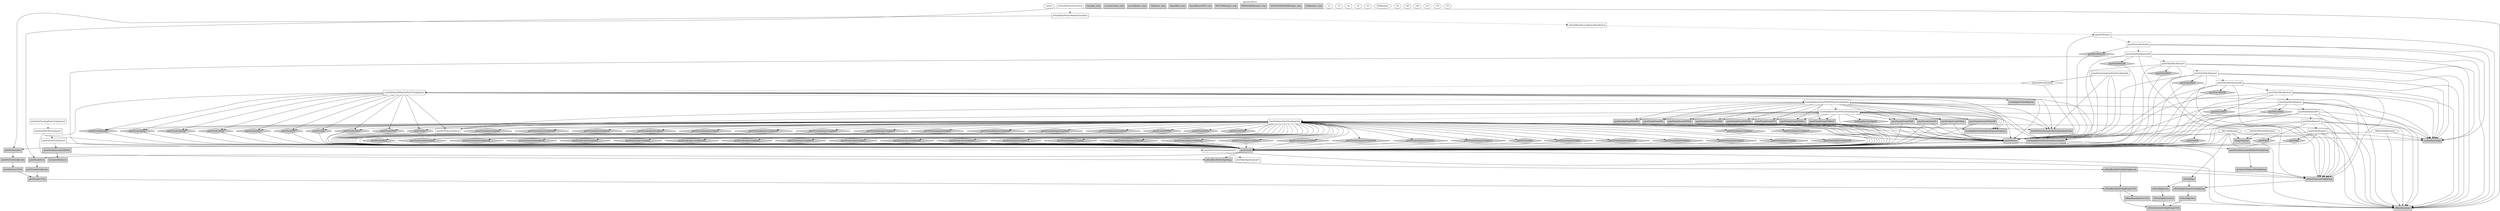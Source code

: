 digraph RECO {
graph [
label="process RECO", labelloc=top];
0[color=black, fillcolor=white, label=source, shape=oval, style=filled, tooltip=EmptySource];
1[color=black, fillcolor=lightgrey, label=TriggerResults, shape=note, style=filled, tooltip=TriggerResultInserter];
2[color=black, fillcolor=lightgrey, label=raw2digi_step, shape=box, style=filled, tooltip=PathStatusInserter];
3[color=black, fillcolor=lightgrey, label=reconstruction_step, shape=box, style=filled, tooltip=PathStatusInserter];
4[color=black, fillcolor=lightgrey, label=prevalidation_step, shape=box, style=filled, tooltip=PathStatusInserter];
5[color=black, fillcolor=lightgrey, label=validation_step, shape=box, style=filled, tooltip=EndPathStatusInserter];
6[color=black, fillcolor=lightgrey, label=dqmoffline_step, shape=box, style=filled, tooltip=EndPathStatusInserter];
7[color=black, fillcolor=lightgrey, label=dqmofflineOnPAT_step, shape=box, style=filled, tooltip=EndPathStatusInserter];
8[color=black, fillcolor=lightgrey, label=RECOSIMoutput_step, shape=box, style=filled, tooltip=EndPathStatusInserter];
9[color=black, fillcolor=lightgrey, label=MINIAODSIMoutput_step, shape=box, style=filled, tooltip=EndPathStatusInserter];
10[color=black, fillcolor=lightgrey, label=NANOEDMAODSIMoutput_step, shape=box, style=filled, tooltip=EndPathStatusInserter];
11[color=black, fillcolor=lightgrey, label=DQMoutput_step, shape=box, style=filled, tooltip=EndPathStatusInserter];
12;
13[color=black, fillcolor=lightgrey, label="siPixelRecHitsPreSplitting@cuda", shape=box, style=filled, tooltip=SiPixelRecHitFromCUDAHIonPhase1];
14;
15[color=black, fillcolor=lightgrey, label="pixelVerticesSoA@cuda", shape=box, style=filled, tooltip=PixelVertexSoAFromCUDA];
16;
17[color=black, fillcolor=lightgrey, label="pixelTracksSoA@cuda", shape=box, style=filled, tooltip=PixelTrackSoAFromCUDAHIonPhase1];
18;
19;
20[color=black, fillcolor=white, label=simHitTPAssocProducer, shape=box, style=filled, tooltip=SimHitTPAssociationProducer];
21[color=black, fillcolor=white, label=trackValidatorPixelTrackingOnly, shape=box, style=filled, tooltip=MultiTrackValidator];
22[color=black, fillcolor=white, label=trackValidatorFromPVPixelTrackingOnly, shape=box, style=filled, tooltip=MultiTrackValidator];
23[color=black, fillcolor=white, label=trackValidatorFromPVAllTPPixelTrackingOnly, shape=box, style=filled, tooltip=MultiTrackValidator];
24[color=black, fillcolor=white, label=trackValidatorBHadronPixelTrackingOnly, shape=box, style=filled, tooltip=MultiTrackValidator];
25[color=black, fillcolor=white, label=selectedPixelVertices, shape=diamond, style=filled, tooltip=VertexSelector];
26[color=black, fillcolor=white, label=pixelVertexAnalysisPixelTrackingOnly, shape=box, style=filled, tooltip=PrimaryVertexAnalyzer4PUSlimmed];
27[color=black, fillcolor=white, label=pixelOnlyDigisAnalyzerV, shape=box, style=filled, tooltip=SiPixelPhase1DigisV];
28[color=black, fillcolor=white, label=pixelOnlyTrackClustersAnalyzerV, shape=box, style=filled, tooltip=SiPixelPhase1TrackClustersV];
29[color=black, fillcolor=white, label=pixelOnlyHitsAnalyzerV, shape=box, style=filled, tooltip=SiPixelPhase1HitsV];
30[color=black, fillcolor=white, label=pixelOnlyRecHitsAnalyzerV, shape=box, style=filled, tooltip=SiPixelPhase1RecHitsV];
31[color=black, fillcolor=white, label=pixelOnlyTrackingParticleAnalyzerV, shape=box, style=filled, tooltip=SiPixelPhase1TrackingParticleV];
32[color=black, fillcolor=white, label=pixelTrksMonitorL, shape=box, style=filled, tooltip=TrackingMonitor];
33[color=black, fillcolor=white, label=pixelTrksMonitorT, shape=box, style=filled, tooltip=TrackingMonitor];
34[color=black, fillcolor=white, label=pixelTrksMonitorHP, shape=box, style=filled, tooltip=TrackingMonitor];
35[color=black, fillcolor=white, label=pixelTrks3HitsMonitorL, shape=box, style=filled, tooltip=TrackingMonitor];
36[color=black, fillcolor=white, label=pixelTrks3HitsMonitorT, shape=box, style=filled, tooltip=TrackingMonitor];
37[color=black, fillcolor=white, label=pixelTrks3HitsMonitorHP, shape=box, style=filled, tooltip=TrackingMonitor];
38[color=black, fillcolor=white, label=pixelTrks4HitsMonitorL, shape=box, style=filled, tooltip=TrackingMonitor];
39[color=black, fillcolor=white, label=pixelTrks4HitsMonitorT, shape=box, style=filled, tooltip=TrackingMonitor];
40[color=black, fillcolor=white, label=pixelTrks4HitsMonitorHP, shape=box, style=filled, tooltip=TrackingMonitor];
41[color=black, fillcolor=white, label=pixelVertexResolution, shape=box, style=filled, tooltip=PrimaryVertexResolution];
42[color=black, fillcolor=white, label=pixelPVMonitor, shape=box, style=filled, tooltip=PrimaryVertexMonitor];
43[color=black, fillcolor=white, label=siPixelHIonPhase1MonitorRecHitsSoA, shape=box, style=filled, tooltip=SiPixelHIonPhase1MonitorRecHitsSoA];
44[color=black, fillcolor=white, label=siPixelHIonPhase1MonitorTrackSoA, shape=box, style=filled, tooltip=SiPixelHIonPhase1MonitorTrackSoA];
45[color=black, fillcolor=white, label=siPixelMonitorVertexSoA, shape=box, style=filled, tooltip=SiPixelMonitorVertexSoA];
46[color=black, fillcolor=white, label=RECOSIMoutput, shape=oval, style=filled, tooltip=PoolOutputModule];
47[color=black, fillcolor=white, label=MINIAODSIMoutput, shape=oval, style=filled, tooltip=PoolOutputModule];
48[color=black, fillcolor=white, label=NANOEDMAODSIMoutput, shape=oval, style=filled, tooltip=PoolOutputModule];
49[color=black, fillcolor=white, label=DQMoutput, shape=oval, style=filled, tooltip=DQMRootOutputModule];
50;
51[color=black, fillcolor=lightgrey, label=PixelVertexAssociatorByPositionAndTracks, shape=box, style=filled, tooltip=VertexAssociatorByPositionAndTracksProducer];
52[color=black, fillcolor=lightgrey, label=goodPixelVertices, shape=diamond, style=filled, tooltip=VertexSelector];
53[color=black, fillcolor=lightgrey, label=offlineBeamSpot, shape=box, style=filled, tooltip=BeamSpotProducer];
54[color=black, fillcolor=lightgrey, label=offlineBeamSpotToCUDA, shape=box, style=filled, tooltip=BeamSpotToCUDA];
55[color=black, fillcolor=lightgrey, label=pixelTracks, shape=box, style=filled, tooltip=PixelTrackProducerFromSoAHIonPhase1];
56[color=black, fillcolor=lightgrey, label=pixelTracks3hits, shape=diamond, style=filled, tooltip=TrackRefSelector];
57[color=black, fillcolor=lightgrey, label=pixelTracks3hitsHP, shape=diamond, style=filled, tooltip=TrackRefSelector];
58[color=black, fillcolor=lightgrey, label=pixelTracks3hitsL, shape=diamond, style=filled, tooltip=TrackRefSelector];
59[color=black, fillcolor=lightgrey, label=pixelTracks3hitsT, shape=diamond, style=filled, tooltip=TrackRefSelector];
60[color=black, fillcolor=lightgrey, label=pixelTracks3pix0striphits, shape=diamond, style=filled, tooltip=TrackRefSelector];
61[color=black, fillcolor=lightgrey, label=pixelTracks3pix0striphitsHP, shape=diamond, style=filled, tooltip=TrackRefSelector];
62[color=black, fillcolor=lightgrey, label=pixelTracks3pix0striphitsL, shape=diamond, style=filled, tooltip=TrackRefSelector];
63[color=black, fillcolor=lightgrey, label=pixelTracks3pix0striphitsT, shape=diamond, style=filled, tooltip=TrackRefSelector];
64[color=black, fillcolor=lightgrey, label=pixelTracks3pix1striphits, shape=diamond, style=filled, tooltip=TrackRefSelector];
65[color=black, fillcolor=lightgrey, label=pixelTracks3pix1striphitsHP, shape=diamond, style=filled, tooltip=TrackRefSelector];
66[color=black, fillcolor=lightgrey, label=pixelTracks3pix1striphitsL, shape=diamond, style=filled, tooltip=TrackRefSelector];
67[color=black, fillcolor=lightgrey, label=pixelTracks3pix1striphitsT, shape=diamond, style=filled, tooltip=TrackRefSelector];
68[color=black, fillcolor=lightgrey, label=pixelTracks3pix2striphits, shape=diamond, style=filled, tooltip=TrackRefSelector];
69[color=black, fillcolor=lightgrey, label=pixelTracks3pix2striphitsHP, shape=diamond, style=filled, tooltip=TrackRefSelector];
70[color=black, fillcolor=lightgrey, label=pixelTracks3pix2striphitsL, shape=diamond, style=filled, tooltip=TrackRefSelector];
71[color=black, fillcolor=lightgrey, label=pixelTracks3pix2striphitsT, shape=diamond, style=filled, tooltip=TrackRefSelector];
72[color=black, fillcolor=lightgrey, label=pixelTracks3pixge1striphits, shape=diamond, style=filled, tooltip=TrackRefSelector];
73[color=black, fillcolor=lightgrey, label=pixelTracks3pixge1striphitsHP, shape=diamond, style=filled, tooltip=TrackRefSelector];
74[color=black, fillcolor=lightgrey, label=pixelTracks3pixge1striphitsL, shape=diamond, style=filled, tooltip=TrackRefSelector];
75[color=black, fillcolor=lightgrey, label=pixelTracks3pixge1striphitsT, shape=diamond, style=filled, tooltip=TrackRefSelector];
76[color=black, fillcolor=lightgrey, label=pixelTracks3pixge2striphits, shape=diamond, style=filled, tooltip=TrackRefSelector];
77[color=black, fillcolor=lightgrey, label=pixelTracks3pixge2striphitsHP, shape=diamond, style=filled, tooltip=TrackRefSelector];
78[color=black, fillcolor=lightgrey, label=pixelTracks3pixge2striphitsL, shape=diamond, style=filled, tooltip=TrackRefSelector];
79[color=black, fillcolor=lightgrey, label=pixelTracks3pixge2striphitsT, shape=diamond, style=filled, tooltip=TrackRefSelector];
80[color=black, fillcolor=lightgrey, label=pixelTracks4hits, shape=diamond, style=filled, tooltip=TrackRefSelector];
81[color=black, fillcolor=lightgrey, label=pixelTracks4hitsHP, shape=diamond, style=filled, tooltip=TrackRefSelector];
82[color=black, fillcolor=lightgrey, label=pixelTracks4hitsL, shape=diamond, style=filled, tooltip=TrackRefSelector];
83[color=black, fillcolor=lightgrey, label=pixelTracks4hitsT, shape=diamond, style=filled, tooltip=TrackRefSelector];
84[color=black, fillcolor=lightgrey, label=pixelTracks4pix0striphits, shape=diamond, style=filled, tooltip=TrackRefSelector];
85[color=black, fillcolor=lightgrey, label=pixelTracks4pix0striphitsHP, shape=diamond, style=filled, tooltip=TrackRefSelector];
86[color=black, fillcolor=lightgrey, label=pixelTracks4pix0striphitsL, shape=diamond, style=filled, tooltip=TrackRefSelector];
87[color=black, fillcolor=lightgrey, label=pixelTracks4pix0striphitsT, shape=diamond, style=filled, tooltip=TrackRefSelector];
88[color=black, fillcolor=lightgrey, label=pixelTracks4pix1striphits, shape=diamond, style=filled, tooltip=TrackRefSelector];
89[color=black, fillcolor=lightgrey, label=pixelTracks4pix1striphitsHP, shape=diamond, style=filled, tooltip=TrackRefSelector];
90[color=black, fillcolor=lightgrey, label=pixelTracks4pix1striphitsL, shape=diamond, style=filled, tooltip=TrackRefSelector];
91[color=black, fillcolor=lightgrey, label=pixelTracks4pix1striphitsT, shape=diamond, style=filled, tooltip=TrackRefSelector];
92[color=black, fillcolor=lightgrey, label=pixelTracks4pix2striphits, shape=diamond, style=filled, tooltip=TrackRefSelector];
93[color=black, fillcolor=lightgrey, label=pixelTracks4pix2striphitsHP, shape=diamond, style=filled, tooltip=TrackRefSelector];
94[color=black, fillcolor=lightgrey, label=pixelTracks4pix2striphitsL, shape=diamond, style=filled, tooltip=TrackRefSelector];
95[color=black, fillcolor=lightgrey, label=pixelTracks4pix2striphitsT, shape=diamond, style=filled, tooltip=TrackRefSelector];
96[color=black, fillcolor=lightgrey, label=pixelTracks4pixge1striphits, shape=diamond, style=filled, tooltip=TrackRefSelector];
97[color=black, fillcolor=lightgrey, label=pixelTracks4pixge1striphitsHP, shape=diamond, style=filled, tooltip=TrackRefSelector];
98[color=black, fillcolor=lightgrey, label=pixelTracks4pixge1striphitsL, shape=diamond, style=filled, tooltip=TrackRefSelector];
99[color=black, fillcolor=lightgrey, label=pixelTracks4pixge1striphitsT, shape=diamond, style=filled, tooltip=TrackRefSelector];
100[color=black, fillcolor=lightgrey, label=pixelTracks4pixge2striphits, shape=diamond, style=filled, tooltip=TrackRefSelector];
101[color=black, fillcolor=lightgrey, label=pixelTracks4pixge2striphitsHP, shape=diamond, style=filled, tooltip=TrackRefSelector];
102[color=black, fillcolor=lightgrey, label=pixelTracks4pixge2striphitsL, shape=diamond, style=filled, tooltip=TrackRefSelector];
103[color=black, fillcolor=lightgrey, label=pixelTracks4pixge2striphitsT, shape=diamond, style=filled, tooltip=TrackRefSelector];
104[color=black, fillcolor=lightgrey, label=pixelTracksCUDA, shape=box, style=filled, tooltip=CAHitNtupletCUDAHIonPhase1];
105[color=black, fillcolor=lightgrey, label=pixelTracksFromPV, shape=box, style=filled, tooltip=TrackWithVertexRefSelector];
106[color=black, fillcolor=lightgrey, label=pixelTracksFromPV4hits, shape=box, style=filled, tooltip=TrackWithVertexRefSelector];
107[color=black, fillcolor=lightgrey, label=pixelTracksFromPV4hitsHP, shape=box, style=filled, tooltip=TrackWithVertexRefSelector];
108[color=black, fillcolor=lightgrey, label=pixelTracksFromPV4hitsL, shape=box, style=filled, tooltip=TrackWithVertexRefSelector];
109[color=black, fillcolor=lightgrey, label=pixelTracksFromPV4hitsT, shape=box, style=filled, tooltip=TrackWithVertexRefSelector];
110[color=black, fillcolor=lightgrey, label=pixelTracksFromPVHP, shape=box, style=filled, tooltip=TrackWithVertexRefSelector];
111[color=black, fillcolor=lightgrey, label=pixelTracksFromPVL, shape=box, style=filled, tooltip=TrackWithVertexRefSelector];
112[color=black, fillcolor=lightgrey, label=pixelTracksFromPVPt09, shape=box, style=filled, tooltip=TrackWithVertexRefSelector];
113[color=black, fillcolor=lightgrey, label=pixelTracksFromPVPt09HP, shape=box, style=filled, tooltip=TrackWithVertexRefSelector];
114[color=black, fillcolor=lightgrey, label=pixelTracksFromPVPt09L, shape=box, style=filled, tooltip=TrackWithVertexRefSelector];
115[color=black, fillcolor=lightgrey, label=pixelTracksFromPVPt09T, shape=box, style=filled, tooltip=TrackWithVertexRefSelector];
116[color=black, fillcolor=lightgrey, label=pixelTracksFromPVT, shape=box, style=filled, tooltip=TrackWithVertexRefSelector];
117[color=black, fillcolor=lightgrey, label=pixelTracksHP, shape=diamond, style=filled, tooltip=TrackRefSelector];
118[color=black, fillcolor=lightgrey, label=pixelTracksL, shape=diamond, style=filled, tooltip=TrackRefSelector];
119[color=black, fillcolor=lightgrey, label=pixelTracksPt09, shape=diamond, style=filled, tooltip=TrackRefSelector];
120[color=black, fillcolor=lightgrey, label=pixelTracksPt09HP, shape=diamond, style=filled, tooltip=TrackRefSelector];
121[color=black, fillcolor=lightgrey, label=pixelTracksPt09L, shape=diamond, style=filled, tooltip=TrackRefSelector];
122[color=black, fillcolor=lightgrey, label=pixelTracksPt09T, shape=diamond, style=filled, tooltip=TrackRefSelector];
123[color=black, fillcolor=lightgrey, label=pixelTracksSoA, shape=box, style=filled, tooltip=SwitchProducer];
124[color=black, fillcolor=lightgrey, label=pixelTracksT, shape=diamond, style=filled, tooltip=TrackRefSelector];
125[color=black, fillcolor=lightgrey, label=pixelTrks3HitsHP, shape=diamond, style=filled, tooltip=TrackSelector];
126[color=black, fillcolor=lightgrey, label=pixelTrks3HitsL, shape=diamond, style=filled, tooltip=TrackSelector];
127[color=black, fillcolor=lightgrey, label=pixelTrks3HitsT, shape=diamond, style=filled, tooltip=TrackSelector];
128[color=black, fillcolor=lightgrey, label=pixelTrks4HitsHP, shape=diamond, style=filled, tooltip=TrackSelector];
129[color=black, fillcolor=lightgrey, label=pixelTrks4HitsL, shape=diamond, style=filled, tooltip=TrackSelector];
130[color=black, fillcolor=lightgrey, label=pixelTrks4HitsT, shape=diamond, style=filled, tooltip=TrackSelector];
131[color=black, fillcolor=lightgrey, label=pixelTrksHP, shape=diamond, style=filled, tooltip=TrackSelector];
132[color=black, fillcolor=lightgrey, label=pixelTrksL, shape=diamond, style=filled, tooltip=TrackSelector];
133[color=black, fillcolor=lightgrey, label=pixelTrksT, shape=diamond, style=filled, tooltip=TrackSelector];
134[color=black, fillcolor=lightgrey, label=pixelVertices, shape=box, style=filled, tooltip=PixelVertexProducerFromSoA];
135[color=black, fillcolor=lightgrey, label=pixelVerticesCUDA, shape=box, style=filled, tooltip=PixelVertexProducerCUDAHIonPhase1];
136[color=black, fillcolor=lightgrey, label=pixelVerticesSoA, shape=box, style=filled, tooltip=SwitchProducer];
137[color=black, fillcolor=lightgrey, label=quickTrackAssociatorByHits, shape=box, style=filled, tooltip=QuickTrackAssociatorByHitsProducer];
138[color=black, fillcolor=lightgrey, label=quickTrackAssociatorByHitsPreSplitting, shape=box, style=filled, tooltip=QuickTrackAssociatorByHitsProducer];
139[color=black, fillcolor=lightgrey, label=scalersRawToDigi, shape=box, style=filled, tooltip=ScalersRawToDigi];
140;
141[color=black, fillcolor=lightgrey, label=siPixelClustersPreSplitting, shape=box, style=filled, tooltip=SwitchProducer];
142[color=black, fillcolor=lightgrey, label=siPixelClustersPreSplittingCUDA, shape=box, style=filled, tooltip=SiPixelRawToClusterCUDAHIonPhase1];
143[color=black, fillcolor=lightgrey, label=siPixelDigiErrors, shape=box, style=filled, tooltip=SiPixelDigiErrorsFromSoA];
144[color=black, fillcolor=lightgrey, label=siPixelDigiErrorsSoA, shape=box, style=filled, tooltip=SiPixelDigiErrorsSoAFromCUDA];
145[color=black, fillcolor=lightgrey, label=siPixelDigis, shape=box, style=filled, tooltip=SwitchProducer];
146[color=black, fillcolor=lightgrey, label=siPixelDigisClustersPreSplitting, shape=box, style=filled, tooltip=SiPixelDigisClustersFromSoAHIonPhase1];
147[color=black, fillcolor=lightgrey, label=siPixelDigisSoA, shape=box, style=filled, tooltip=SiPixelDigisSoAFromCUDA];
148[color=black, fillcolor=lightgrey, label=siPixelRecHitsPreSplitting, shape=box, style=filled, tooltip=SwitchProducer];
149;
150[color=black, fillcolor=lightgrey, label=siPixelRecHitsPreSplittingCUDA, shape=box, style=filled, tooltip=SiPixelRecHitCUDAHIonPhase1];
151;
152[color=black, fillcolor=lightgrey, label=tpClusterProducer, shape=box, style=filled, tooltip=ClusterTPAssociationProducer];
153[color=black, fillcolor=lightgrey, label=tpClusterProducerPreSplitting, shape=box, style=filled, tooltip=ClusterTPAssociationProducer];
154;
155;
156[color=black, fillcolor=lightgrey, label=trackingParticleNumberOfLayersProducer, shape=box, style=filled, tooltip=TrackingParticleNumberOfLayersProducer];
157[color=black, fillcolor=lightgrey, label=trackingParticlePixelTrackAsssociation, shape=box, style=filled, tooltip=TrackAssociatorEDProducer];
158[color=black, fillcolor=lightgrey, label=trackingParticlesBHadron, shape=box, style=filled, tooltip=TrackingParticleBHadronRefSelector];
159[color=black, fillcolor=lightgrey, label=trackingParticlesSignal, shape=diamond, style=filled, tooltip=TrackingParticleRefSelector];
13 -> 150;
13 -> 141;
15 -> 135;
17 -> 104;
21 -> 55;
21 -> 119;
21 -> 56;
21 -> 80;
21 -> 84;
21 -> 88;
21 -> 92;
21 -> 96;
21 -> 100;
21 -> 60;
21 -> 64;
21 -> 68;
21 -> 72;
21 -> 76;
21 -> 118;
21 -> 121;
21 -> 58;
21 -> 82;
21 -> 86;
21 -> 90;
21 -> 94;
21 -> 98;
21 -> 102;
21 -> 62;
21 -> 66;
21 -> 70;
21 -> 74;
21 -> 78;
21 -> 124;
21 -> 122;
21 -> 59;
21 -> 83;
21 -> 87;
21 -> 91;
21 -> 95;
21 -> 99;
21 -> 103;
21 -> 63;
21 -> 67;
21 -> 71;
21 -> 75;
21 -> 79;
21 -> 117;
21 -> 120;
21 -> 57;
21 -> 81;
21 -> 85;
21 -> 89;
21 -> 93;
21 -> 97;
21 -> 101;
21 -> 61;
21 -> 65;
21 -> 69;
21 -> 73;
21 -> 77;
21 -> 53;
21 -> 156;
21 -> 134;
21 -> 51;
21 -> 20;
21 -> 157;
22 -> 159;
22 -> 105;
22 -> 112;
22 -> 106;
22 -> 111;
22 -> 116;
22 -> 110;
22 -> 114;
22 -> 115;
22 -> 113;
22 -> 108;
22 -> 109;
22 -> 107;
22 -> 53;
22 -> 156;
22 -> 134;
22 -> 51;
22 -> 20;
22 -> 157;
22 -> 21[style=dashed];
23 -> 105;
23 -> 112;
23 -> 106;
23 -> 111;
23 -> 116;
23 -> 110;
23 -> 114;
23 -> 115;
23 -> 113;
23 -> 108;
23 -> 109;
23 -> 107;
23 -> 53;
23 -> 156;
23 -> 134;
23 -> 51;
23 -> 20;
23 -> 157;
23 -> 22[style=dashed];
24 -> 158;
24 -> 55;
24 -> 119;
24 -> 118;
24 -> 58;
24 -> 82;
24 -> 124;
24 -> 59;
24 -> 83;
24 -> 117;
24 -> 57;
24 -> 81;
24 -> 53;
24 -> 156;
24 -> 134;
24 -> 51;
24 -> 20;
24 -> 157;
24 -> 23[style=dashed];
25 -> 134;
25 -> 24[style=dashed];
26 -> 157;
26 -> 51;
26 -> 134;
26 -> 25;
28 -> 141;
28 -> 27[style=dashed];
29 -> 55;
29 -> 137;
29 -> 28[style=dashed];
30 -> 148;
30 -> 29[style=dashed];
31 -> 30[style=dashed];
32 -> 53;
32 -> 134;
32 -> 141;
32 -> 139;
32 -> 55;
32 -> 132;
33 -> 53;
33 -> 134;
33 -> 141;
33 -> 139;
33 -> 55;
33 -> 133;
33 -> 32[style=dashed];
34 -> 53;
34 -> 134;
34 -> 141;
34 -> 139;
34 -> 55;
34 -> 131;
34 -> 33[style=dashed];
35 -> 53;
35 -> 134;
35 -> 141;
35 -> 139;
35 -> 55;
35 -> 126;
35 -> 34[style=dashed];
36 -> 53;
36 -> 134;
36 -> 141;
36 -> 139;
36 -> 55;
36 -> 127;
36 -> 35[style=dashed];
37 -> 53;
37 -> 134;
37 -> 141;
37 -> 139;
37 -> 55;
37 -> 125;
37 -> 36[style=dashed];
38 -> 53;
38 -> 134;
38 -> 141;
38 -> 139;
38 -> 55;
38 -> 129;
38 -> 37[style=dashed];
39 -> 53;
39 -> 134;
39 -> 141;
39 -> 139;
39 -> 55;
39 -> 130;
39 -> 38[style=dashed];
40 -> 53;
40 -> 134;
40 -> 141;
40 -> 139;
40 -> 55;
40 -> 128;
40 -> 39[style=dashed];
41 -> 52;
41 -> 53;
41 -> 139;
41 -> 40[style=dashed];
42 -> 134;
42 -> 53;
42 -> 41[style=dashed];
43 -> 42[style=dashed];
44 -> 123;
44 -> 43[style=dashed];
45 -> 136;
45 -> 53;
45 -> 44[style=dashed];
46 -> 139;
46 -> 145;
46 -> 55;
46 -> 1;
46 -> 53;
46 -> 134;
47 -> 139;
47 -> 1;
47 -> 53;
48 -> 1;
51 -> 157;
52 -> 134;
54 -> 53;
55 -> 53;
55 -> 123;
55 -> 148;
56 -> 55;
57 -> 55;
58 -> 55;
59 -> 55;
60 -> 55;
61 -> 55;
62 -> 55;
63 -> 55;
64 -> 55;
65 -> 55;
66 -> 55;
67 -> 55;
68 -> 55;
69 -> 55;
70 -> 55;
71 -> 55;
72 -> 55;
73 -> 55;
74 -> 55;
75 -> 55;
76 -> 55;
77 -> 55;
78 -> 55;
79 -> 55;
80 -> 55;
81 -> 55;
82 -> 55;
83 -> 55;
84 -> 55;
85 -> 55;
86 -> 55;
87 -> 55;
88 -> 55;
89 -> 55;
90 -> 55;
91 -> 55;
92 -> 55;
93 -> 55;
94 -> 55;
95 -> 55;
96 -> 55;
97 -> 55;
98 -> 55;
99 -> 55;
100 -> 55;
101 -> 55;
102 -> 55;
103 -> 55;
104 -> 150;
105 -> 55;
105 -> 134;
106 -> 55;
106 -> 134;
107 -> 55;
107 -> 134;
108 -> 55;
108 -> 134;
109 -> 55;
109 -> 134;
110 -> 55;
110 -> 134;
111 -> 55;
111 -> 134;
112 -> 55;
112 -> 134;
113 -> 55;
113 -> 134;
114 -> 55;
114 -> 134;
115 -> 55;
115 -> 134;
116 -> 55;
116 -> 134;
117 -> 55;
118 -> 55;
119 -> 55;
120 -> 55;
121 -> 55;
122 -> 55;
123 -> 17;
124 -> 55;
125 -> 55;
126 -> 55;
127 -> 55;
128 -> 55;
129 -> 55;
130 -> 55;
131 -> 55;
132 -> 55;
133 -> 55;
134 -> 136;
134 -> 53;
134 -> 55;
135 -> 104;
136 -> 15;
137 -> 152;
138 -> 153;
141 -> 146;
143 -> 144;
144 -> 142;
145 -> 143;
145 -> 146;
146 -> 147;
147 -> 142;
148 -> 13;
150 -> 54;
150 -> 142;
153 -> 141;
157 -> 55;
157 -> 138;
}
